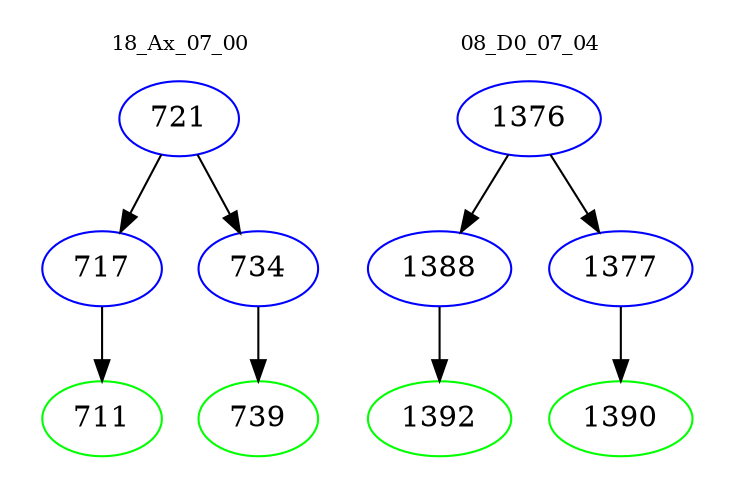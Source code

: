 digraph{
subgraph cluster_0 {
color = white
label = "18_Ax_07_00";
fontsize=10;
T0_721 [label="721", color="blue"]
T0_721 -> T0_717 [color="black"]
T0_717 [label="717", color="blue"]
T0_717 -> T0_711 [color="black"]
T0_711 [label="711", color="green"]
T0_721 -> T0_734 [color="black"]
T0_734 [label="734", color="blue"]
T0_734 -> T0_739 [color="black"]
T0_739 [label="739", color="green"]
}
subgraph cluster_1 {
color = white
label = "08_D0_07_04";
fontsize=10;
T1_1376 [label="1376", color="blue"]
T1_1376 -> T1_1388 [color="black"]
T1_1388 [label="1388", color="blue"]
T1_1388 -> T1_1392 [color="black"]
T1_1392 [label="1392", color="green"]
T1_1376 -> T1_1377 [color="black"]
T1_1377 [label="1377", color="blue"]
T1_1377 -> T1_1390 [color="black"]
T1_1390 [label="1390", color="green"]
}
}
